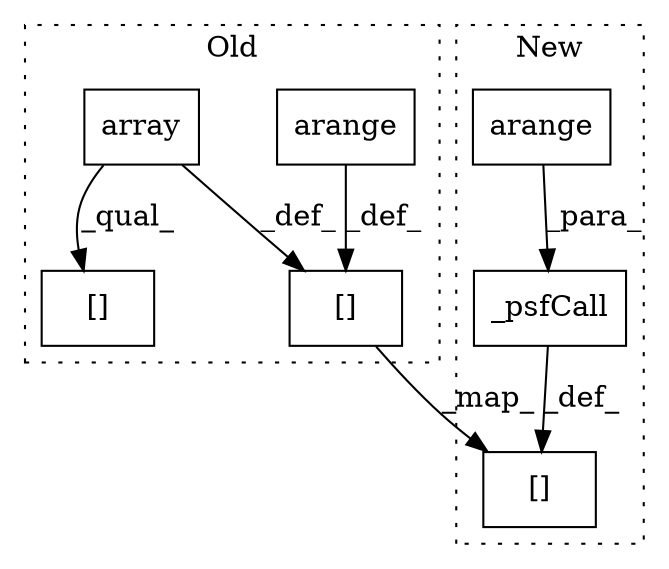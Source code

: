 digraph G {
subgraph cluster0 {
1 [label="arange" a="32" s="21021,21039" l="7,1" shape="box"];
3 [label="[]" a="2" s="20902,20921" l="3,1" shape="box"];
6 [label="array" a="32" s="20268,20321" l="6,1" shape="box"];
7 [label="[]" a="2" s="20268,20330" l="55,1" shape="box"];
label = "Old";
style="dotted";
}
subgraph cluster1 {
2 [label="_psfCall" a="32" s="23614,23678" l="9,1" shape="box"];
4 [label="[]" a="2" s="23578,23597" l="3,1" shape="box"];
5 [label="arange" a="32" s="23631,23662" l="7,1" shape="box"];
label = "New";
style="dotted";
}
1 -> 3 [label="_def_"];
2 -> 4 [label="_def_"];
3 -> 4 [label="_map_"];
5 -> 2 [label="_para_"];
6 -> 3 [label="_def_"];
6 -> 7 [label="_qual_"];
}